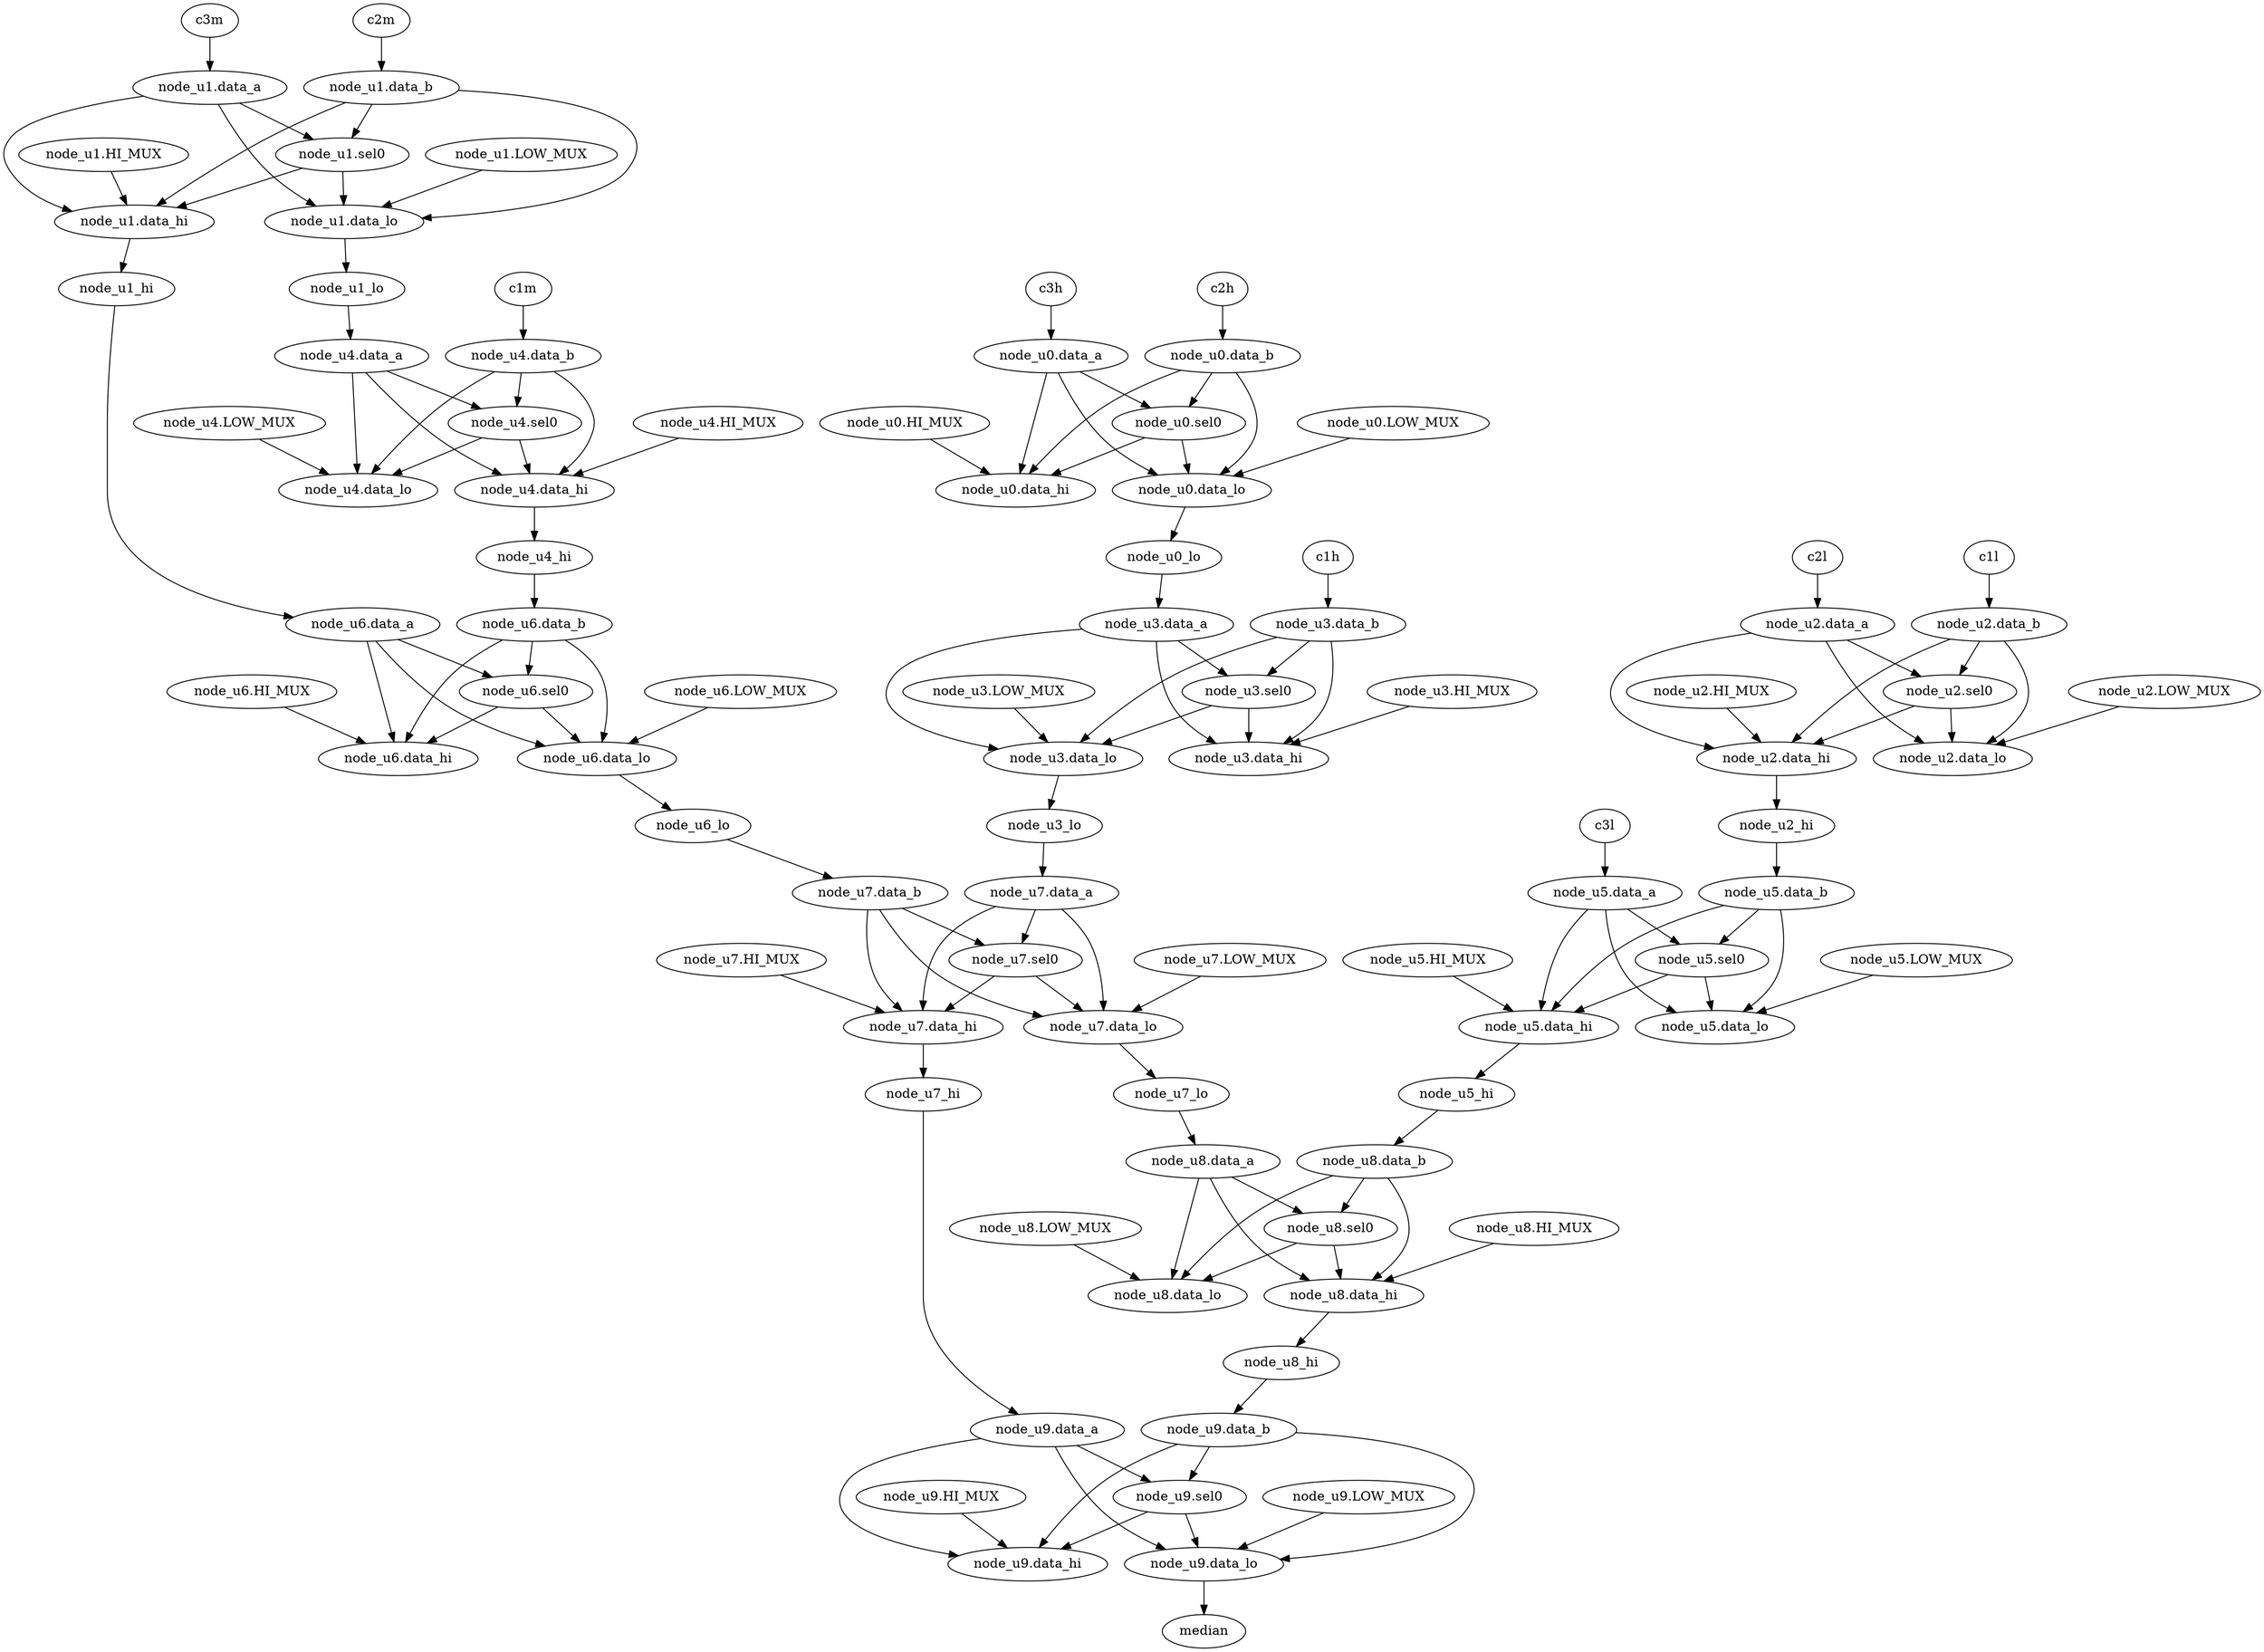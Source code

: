 strict digraph "()" {
	"node_u1.HI_MUX" -> "node_u1.data_hi"	 [weight=2.0];
	"node_u8.sel0" -> "node_u8.data_hi"	 [weight=3.0];
	"node_u8.sel0" -> "node_u8.data_lo"	 [weight=3.0];
	"node_u6.HI_MUX" -> "node_u6.data_hi"	 [weight=2.0];
	"node_u5.data_hi" -> node_u5_hi	 [weight=1.0];
	"node_u1.data_lo" -> node_u1_lo	 [weight=1.0];
	"node_u3.sel0" -> "node_u3.data_lo"	 [weight=3.0];
	"node_u3.sel0" -> "node_u3.data_hi"	 [weight=3.0];
	node_u5_hi -> "node_u8.data_b"	 [weight=1.0];
	node_u0_lo -> "node_u3.data_a"	 [weight=1.0];
	"node_u5.data_b" -> "node_u5.data_hi"	 [weight=1.0];
	"node_u5.data_b" -> "node_u5.sel0"	 [weight=2.0];
	"node_u5.data_b" -> "node_u5.data_lo"	 [weight=1.0];
	"node_u5.data_a" -> "node_u5.data_hi"	 [weight=1.0];
	"node_u5.data_a" -> "node_u5.sel0"	 [weight=2.0];
	"node_u5.data_a" -> "node_u5.data_lo"	 [weight=1.0];
	"node_u1.sel0" -> "node_u1.data_lo"	 [weight=3.0];
	"node_u1.sel0" -> "node_u1.data_hi"	 [weight=3.0];
	node_u8_hi -> "node_u9.data_b"	 [weight=1.0];
	"node_u1.LOW_MUX" -> "node_u1.data_lo"	 [weight=2.0];
	"node_u3.data_lo" -> node_u3_lo	 [weight=1.0];
	"node_u2.HI_MUX" -> "node_u2.data_hi"	 [weight=2.0];
	c1h -> "node_u3.data_b"	 [weight=1.0];
	c1m -> "node_u4.data_b"	 [weight=1.0];
	"node_u7.data_lo" -> node_u7_lo	 [weight=1.0];
	c1l -> "node_u2.data_b"	 [weight=1.0];
	"node_u3.HI_MUX" -> "node_u3.data_hi"	 [weight=2.0];
	"node_u9.data_lo" -> median	 [weight=1.0];
	"node_u8.data_b" -> "node_u8.sel0"	 [weight=2.0];
	"node_u8.data_b" -> "node_u8.data_hi"	 [weight=1.0];
	"node_u8.data_b" -> "node_u8.data_lo"	 [weight=1.0];
	"node_u9.sel0" -> "node_u9.data_lo"	 [weight=3.0];
	"node_u9.sel0" -> "node_u9.data_hi"	 [weight=3.0];
	"node_u7.data_a" -> "node_u7.data_lo"	 [weight=1.0];
	"node_u7.data_a" -> "node_u7.sel0"	 [weight=2.0];
	"node_u7.data_a" -> "node_u7.data_hi"	 [weight=1.0];
	"node_u7.data_b" -> "node_u7.data_lo"	 [weight=1.0];
	"node_u7.data_b" -> "node_u7.sel0"	 [weight=2.0];
	"node_u7.data_b" -> "node_u7.data_hi"	 [weight=1.0];
	"node_u4.data_hi" -> node_u4_hi	 [weight=1.0];
	node_u4_hi -> "node_u6.data_b"	 [weight=1.0];
	"node_u7.sel0" -> "node_u7.data_lo"	 [weight=3.0];
	"node_u7.sel0" -> "node_u7.data_hi"	 [weight=3.0];
	"node_u4.HI_MUX" -> "node_u4.data_hi"	 [weight=2.0];
	c2h -> "node_u0.data_b"	 [weight=1.0];
	"node_u8.data_a" -> "node_u8.sel0"	 [weight=2.0];
	"node_u8.data_a" -> "node_u8.data_hi"	 [weight=1.0];
	"node_u8.data_a" -> "node_u8.data_lo"	 [weight=1.0];
	c2l -> "node_u2.data_a"	 [weight=1.0];
	c2m -> "node_u1.data_b"	 [weight=1.0];
	"node_u1.data_b" -> "node_u1.data_lo"	 [weight=1.0];
	"node_u1.data_b" -> "node_u1.sel0"	 [weight=2.0];
	"node_u1.data_b" -> "node_u1.data_hi"	 [weight=1.0];
	"node_u1.data_a" -> "node_u1.data_lo"	 [weight=1.0];
	"node_u1.data_a" -> "node_u1.sel0"	 [weight=2.0];
	"node_u1.data_a" -> "node_u1.data_hi"	 [weight=1.0];
	"node_u6.sel0" -> "node_u6.data_hi"	 [weight=3.0];
	"node_u6.sel0" -> "node_u6.data_lo"	 [weight=3.0];
	"node_u0.HI_MUX" -> "node_u0.data_hi"	 [weight=2.0];
	"node_u5.sel0" -> "node_u5.data_hi"	 [weight=3.0];
	"node_u5.sel0" -> "node_u5.data_lo"	 [weight=3.0];
	"node_u4.sel0" -> "node_u4.data_hi"	 [weight=3.0];
	"node_u4.sel0" -> "node_u4.data_lo"	 [weight=3.0];
	c3m -> "node_u1.data_a"	 [weight=1.0];
	c3l -> "node_u5.data_a"	 [weight=1.0];
	"node_u3.data_a" -> "node_u3.sel0"	 [weight=2.0];
	"node_u3.data_a" -> "node_u3.data_lo"	 [weight=1.0];
	"node_u3.data_a" -> "node_u3.data_hi"	 [weight=1.0];
	"node_u3.data_b" -> "node_u3.sel0"	 [weight=2.0];
	"node_u3.data_b" -> "node_u3.data_lo"	 [weight=1.0];
	"node_u3.data_b" -> "node_u3.data_hi"	 [weight=1.0];
	node_u1_hi -> "node_u6.data_a"	 [weight=1.0];
	"node_u5.HI_MUX" -> "node_u5.data_hi"	 [weight=2.0];
	"node_u2.data_hi" -> node_u2_hi	 [weight=1.0];
	"node_u6.data_b" -> "node_u6.data_hi"	 [weight=1.0];
	"node_u6.data_b" -> "node_u6.sel0"	 [weight=2.0];
	"node_u6.data_b" -> "node_u6.data_lo"	 [weight=1.0];
	"node_u6.data_a" -> "node_u6.data_hi"	 [weight=1.0];
	"node_u6.data_a" -> "node_u6.sel0"	 [weight=2.0];
	"node_u6.data_a" -> "node_u6.data_lo"	 [weight=1.0];
	"node_u0.data_lo" -> node_u0_lo	 [weight=1.0];
	"node_u6.data_lo" -> node_u6_lo	 [weight=1.0];
	"node_u1.data_hi" -> node_u1_hi	 [weight=1.0];
	node_u7_hi -> "node_u9.data_a"	 [weight=1.0];
	"node_u0.data_a" -> "node_u0.data_hi"	 [weight=1.0];
	"node_u0.data_a" -> "node_u0.data_lo"	 [weight=1.0];
	"node_u0.data_a" -> "node_u0.sel0"	 [weight=2.0];
	node_u2_hi -> "node_u5.data_b"	 [weight=1.0];
	"node_u0.data_b" -> "node_u0.data_hi"	 [weight=1.0];
	"node_u0.data_b" -> "node_u0.data_lo"	 [weight=1.0];
	"node_u0.data_b" -> "node_u0.sel0"	 [weight=2.0];
	"node_u5.LOW_MUX" -> "node_u5.data_lo"	 [weight=2.0];
	"node_u4.LOW_MUX" -> "node_u4.data_lo"	 [weight=2.0];
	"node_u8.LOW_MUX" -> "node_u8.data_lo"	 [weight=2.0];
	node_u7_lo -> "node_u8.data_a"	 [weight=1.0];
	c3h -> "node_u0.data_a"	 [weight=1.0];
	node_u6_lo -> "node_u7.data_b"	 [weight=1.0];
	"node_u9.data_b" -> "node_u9.data_lo"	 [weight=1.0];
	"node_u9.data_b" -> "node_u9.sel0"	 [weight=2.0];
	"node_u9.data_b" -> "node_u9.data_hi"	 [weight=1.0];
	"node_u9.data_a" -> "node_u9.data_lo"	 [weight=1.0];
	"node_u9.data_a" -> "node_u9.sel0"	 [weight=2.0];
	"node_u9.data_a" -> "node_u9.data_hi"	 [weight=1.0];
	"node_u2.LOW_MUX" -> "node_u2.data_lo"	 [weight=2.0];
	"node_u7.data_hi" -> node_u7_hi	 [weight=1.0];
	"node_u2.sel0" -> "node_u2.data_lo"	 [weight=3.0];
	"node_u2.sel0" -> "node_u2.data_hi"	 [weight=3.0];
	"node_u3.LOW_MUX" -> "node_u3.data_lo"	 [weight=2.0];
	"node_u8.data_hi" -> node_u8_hi	 [weight=1.0];
	"node_u8.HI_MUX" -> "node_u8.data_hi"	 [weight=2.0];
	"node_u9.HI_MUX" -> "node_u9.data_hi"	 [weight=2.0];
	"node_u0.LOW_MUX" -> "node_u0.data_lo"	 [weight=2.0];
	"node_u7.HI_MUX" -> "node_u7.data_hi"	 [weight=2.0];
	"node_u6.LOW_MUX" -> "node_u6.data_lo"	 [weight=2.0];
	"node_u4.data_a" -> "node_u4.data_hi"	 [weight=1.0];
	"node_u4.data_a" -> "node_u4.sel0"	 [weight=2.0];
	"node_u4.data_a" -> "node_u4.data_lo"	 [weight=1.0];
	"node_u4.data_b" -> "node_u4.data_hi"	 [weight=1.0];
	"node_u4.data_b" -> "node_u4.sel0"	 [weight=2.0];
	"node_u4.data_b" -> "node_u4.data_lo"	 [weight=1.0];
	node_u1_lo -> "node_u4.data_a"	 [weight=1.0];
	node_u3_lo -> "node_u7.data_a"	 [weight=1.0];
	"node_u0.sel0" -> "node_u0.data_hi"	 [weight=3.0];
	"node_u0.sel0" -> "node_u0.data_lo"	 [weight=3.0];
	"node_u2.data_b" -> "node_u2.data_lo"	 [weight=1.0];
	"node_u2.data_b" -> "node_u2.data_hi"	 [weight=1.0];
	"node_u2.data_b" -> "node_u2.sel0"	 [weight=2.0];
	"node_u2.data_a" -> "node_u2.data_lo"	 [weight=1.0];
	"node_u2.data_a" -> "node_u2.data_hi"	 [weight=1.0];
	"node_u2.data_a" -> "node_u2.sel0"	 [weight=2.0];
	"node_u9.LOW_MUX" -> "node_u9.data_lo"	 [weight=2.0];
	"node_u7.LOW_MUX" -> "node_u7.data_lo"	 [weight=2.0];
}
